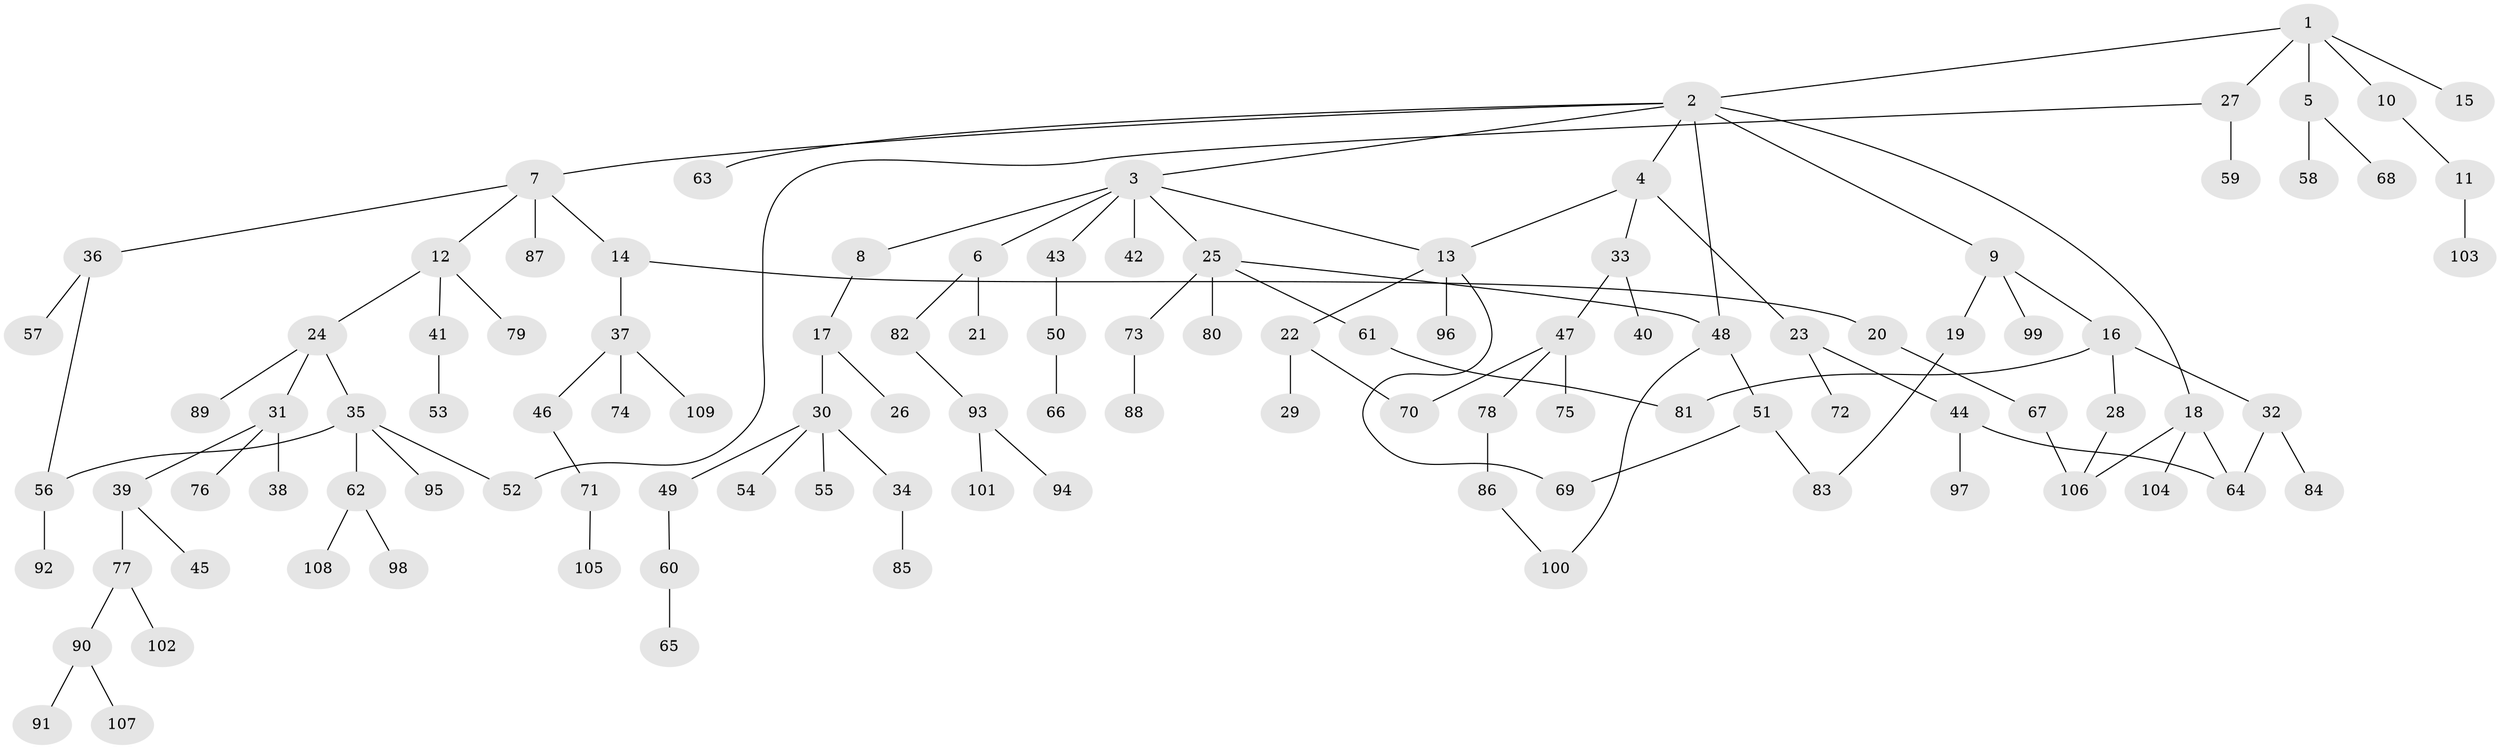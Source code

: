 // coarse degree distribution, {6: 0.0410958904109589, 10: 0.0136986301369863, 7: 0.0136986301369863, 5: 0.0821917808219178, 3: 0.0821917808219178, 4: 0.0684931506849315, 2: 0.2191780821917808, 1: 0.4794520547945205}
// Generated by graph-tools (version 1.1) at 2025/41/03/06/25 10:41:25]
// undirected, 109 vertices, 121 edges
graph export_dot {
graph [start="1"]
  node [color=gray90,style=filled];
  1;
  2;
  3;
  4;
  5;
  6;
  7;
  8;
  9;
  10;
  11;
  12;
  13;
  14;
  15;
  16;
  17;
  18;
  19;
  20;
  21;
  22;
  23;
  24;
  25;
  26;
  27;
  28;
  29;
  30;
  31;
  32;
  33;
  34;
  35;
  36;
  37;
  38;
  39;
  40;
  41;
  42;
  43;
  44;
  45;
  46;
  47;
  48;
  49;
  50;
  51;
  52;
  53;
  54;
  55;
  56;
  57;
  58;
  59;
  60;
  61;
  62;
  63;
  64;
  65;
  66;
  67;
  68;
  69;
  70;
  71;
  72;
  73;
  74;
  75;
  76;
  77;
  78;
  79;
  80;
  81;
  82;
  83;
  84;
  85;
  86;
  87;
  88;
  89;
  90;
  91;
  92;
  93;
  94;
  95;
  96;
  97;
  98;
  99;
  100;
  101;
  102;
  103;
  104;
  105;
  106;
  107;
  108;
  109;
  1 -- 2;
  1 -- 5;
  1 -- 10;
  1 -- 15;
  1 -- 27;
  2 -- 3;
  2 -- 4;
  2 -- 7;
  2 -- 9;
  2 -- 18;
  2 -- 48;
  2 -- 63;
  3 -- 6;
  3 -- 8;
  3 -- 25;
  3 -- 42;
  3 -- 43;
  3 -- 13;
  4 -- 13;
  4 -- 23;
  4 -- 33;
  5 -- 58;
  5 -- 68;
  6 -- 21;
  6 -- 82;
  7 -- 12;
  7 -- 14;
  7 -- 36;
  7 -- 87;
  8 -- 17;
  9 -- 16;
  9 -- 19;
  9 -- 99;
  10 -- 11;
  11 -- 103;
  12 -- 24;
  12 -- 41;
  12 -- 79;
  13 -- 22;
  13 -- 69;
  13 -- 96;
  14 -- 20;
  14 -- 37;
  16 -- 28;
  16 -- 32;
  16 -- 81;
  17 -- 26;
  17 -- 30;
  18 -- 104;
  18 -- 64;
  18 -- 106;
  19 -- 83;
  20 -- 67;
  22 -- 29;
  22 -- 70;
  23 -- 44;
  23 -- 72;
  24 -- 31;
  24 -- 35;
  24 -- 89;
  25 -- 61;
  25 -- 73;
  25 -- 80;
  25 -- 48;
  27 -- 59;
  27 -- 52;
  28 -- 106;
  30 -- 34;
  30 -- 49;
  30 -- 54;
  30 -- 55;
  31 -- 38;
  31 -- 39;
  31 -- 76;
  32 -- 64;
  32 -- 84;
  33 -- 40;
  33 -- 47;
  34 -- 85;
  35 -- 52;
  35 -- 56;
  35 -- 62;
  35 -- 95;
  36 -- 57;
  36 -- 56;
  37 -- 46;
  37 -- 74;
  37 -- 109;
  39 -- 45;
  39 -- 77;
  41 -- 53;
  43 -- 50;
  44 -- 97;
  44 -- 64;
  46 -- 71;
  47 -- 75;
  47 -- 78;
  47 -- 70;
  48 -- 51;
  48 -- 100;
  49 -- 60;
  50 -- 66;
  51 -- 83;
  51 -- 69;
  56 -- 92;
  60 -- 65;
  61 -- 81;
  62 -- 98;
  62 -- 108;
  67 -- 106;
  71 -- 105;
  73 -- 88;
  77 -- 90;
  77 -- 102;
  78 -- 86;
  82 -- 93;
  86 -- 100;
  90 -- 91;
  90 -- 107;
  93 -- 94;
  93 -- 101;
}
